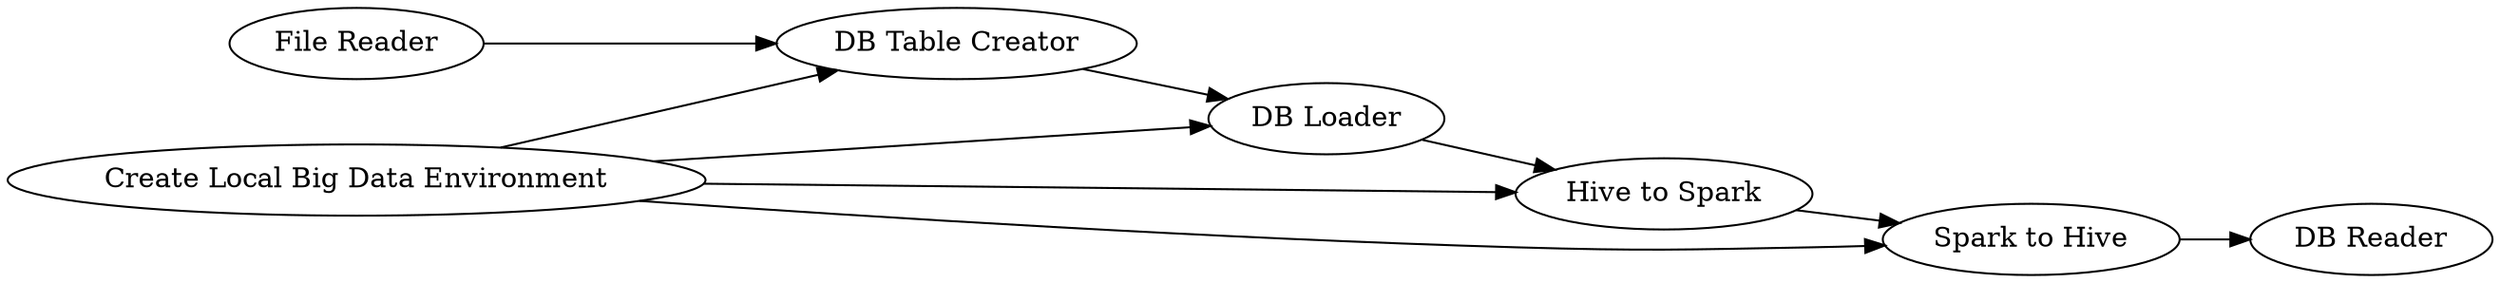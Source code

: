 digraph {
	"-6319379906500978427_214" [label="Create Local Big Data Environment"]
	"-6319379906500978427_210" [label="Hive to Spark"]
	"-6319379906500978427_215" [label="DB Table Creator"]
	"-6319379906500978427_216" [label="DB Loader"]
	"-6319379906500978427_213" [label="File Reader"]
	"-6319379906500978427_212" [label="DB Reader"]
	"-6319379906500978427_211" [label="Spark to Hive"]
	"-6319379906500978427_214" -> "-6319379906500978427_216"
	"-6319379906500978427_214" -> "-6319379906500978427_211"
	"-6319379906500978427_211" -> "-6319379906500978427_212"
	"-6319379906500978427_216" -> "-6319379906500978427_210"
	"-6319379906500978427_214" -> "-6319379906500978427_210"
	"-6319379906500978427_213" -> "-6319379906500978427_215"
	"-6319379906500978427_215" -> "-6319379906500978427_216"
	"-6319379906500978427_210" -> "-6319379906500978427_211"
	"-6319379906500978427_214" -> "-6319379906500978427_215"
	rankdir=LR
}
